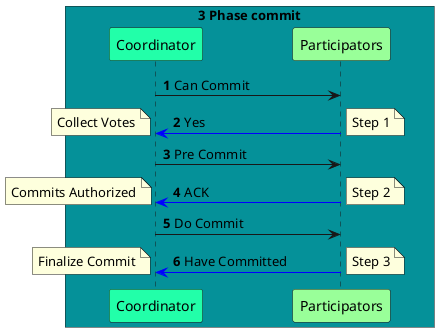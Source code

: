@startuml
autonumber
skinparam ParticipantPadding 40
box "3 Phase commit" #059199
participant Coordinator #22FFA9
participant Participators #99FF99
Coordinator -> Participators : Can Commit
Coordinator <-[#0000FF] Participators : Yes
note left : Collect Votes
note right : Step 1

Coordinator -> Participators : Pre Commit
Coordinator <-[#0000FF] Participators : ACK
note left : Commits Authorized
note right : Step 2

Coordinator -> Participators : Do Commit
Coordinator <-[#0000FF] Participators : Have Committed
note left : Finalize Commit
note right : Step 3


end box
@enduml